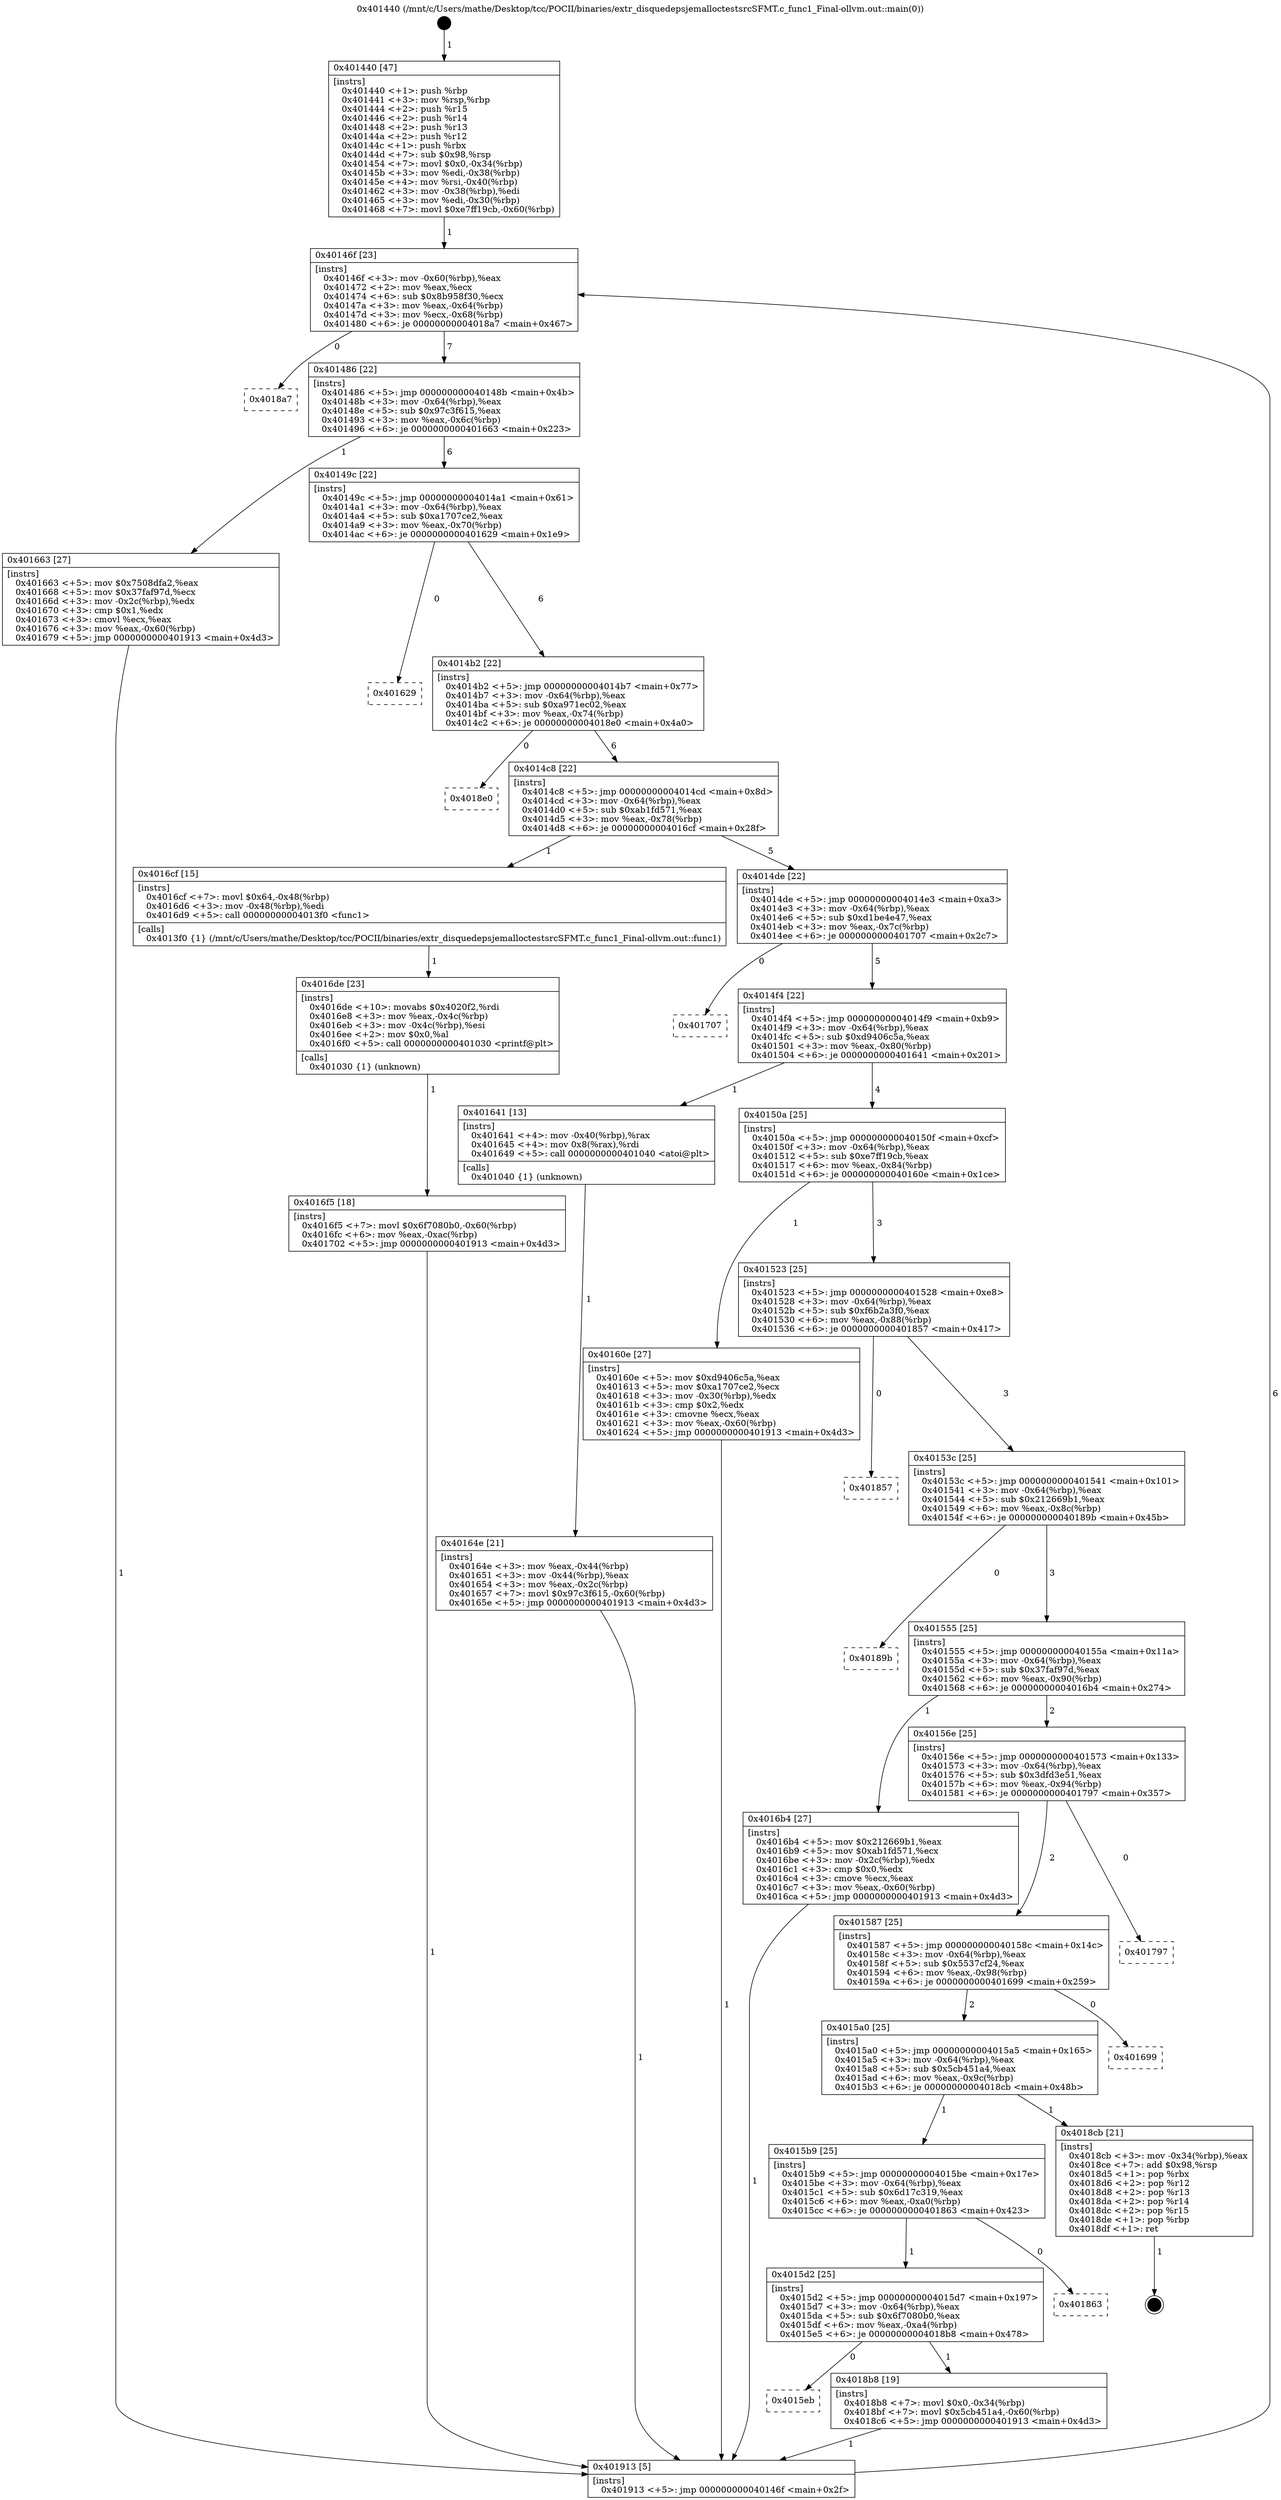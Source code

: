digraph "0x401440" {
  label = "0x401440 (/mnt/c/Users/mathe/Desktop/tcc/POCII/binaries/extr_disquedepsjemalloctestsrcSFMT.c_func1_Final-ollvm.out::main(0))"
  labelloc = "t"
  node[shape=record]

  Entry [label="",width=0.3,height=0.3,shape=circle,fillcolor=black,style=filled]
  "0x40146f" [label="{
     0x40146f [23]\l
     | [instrs]\l
     &nbsp;&nbsp;0x40146f \<+3\>: mov -0x60(%rbp),%eax\l
     &nbsp;&nbsp;0x401472 \<+2\>: mov %eax,%ecx\l
     &nbsp;&nbsp;0x401474 \<+6\>: sub $0x8b958f30,%ecx\l
     &nbsp;&nbsp;0x40147a \<+3\>: mov %eax,-0x64(%rbp)\l
     &nbsp;&nbsp;0x40147d \<+3\>: mov %ecx,-0x68(%rbp)\l
     &nbsp;&nbsp;0x401480 \<+6\>: je 00000000004018a7 \<main+0x467\>\l
  }"]
  "0x4018a7" [label="{
     0x4018a7\l
  }", style=dashed]
  "0x401486" [label="{
     0x401486 [22]\l
     | [instrs]\l
     &nbsp;&nbsp;0x401486 \<+5\>: jmp 000000000040148b \<main+0x4b\>\l
     &nbsp;&nbsp;0x40148b \<+3\>: mov -0x64(%rbp),%eax\l
     &nbsp;&nbsp;0x40148e \<+5\>: sub $0x97c3f615,%eax\l
     &nbsp;&nbsp;0x401493 \<+3\>: mov %eax,-0x6c(%rbp)\l
     &nbsp;&nbsp;0x401496 \<+6\>: je 0000000000401663 \<main+0x223\>\l
  }"]
  Exit [label="",width=0.3,height=0.3,shape=circle,fillcolor=black,style=filled,peripheries=2]
  "0x401663" [label="{
     0x401663 [27]\l
     | [instrs]\l
     &nbsp;&nbsp;0x401663 \<+5\>: mov $0x7508dfa2,%eax\l
     &nbsp;&nbsp;0x401668 \<+5\>: mov $0x37faf97d,%ecx\l
     &nbsp;&nbsp;0x40166d \<+3\>: mov -0x2c(%rbp),%edx\l
     &nbsp;&nbsp;0x401670 \<+3\>: cmp $0x1,%edx\l
     &nbsp;&nbsp;0x401673 \<+3\>: cmovl %ecx,%eax\l
     &nbsp;&nbsp;0x401676 \<+3\>: mov %eax,-0x60(%rbp)\l
     &nbsp;&nbsp;0x401679 \<+5\>: jmp 0000000000401913 \<main+0x4d3\>\l
  }"]
  "0x40149c" [label="{
     0x40149c [22]\l
     | [instrs]\l
     &nbsp;&nbsp;0x40149c \<+5\>: jmp 00000000004014a1 \<main+0x61\>\l
     &nbsp;&nbsp;0x4014a1 \<+3\>: mov -0x64(%rbp),%eax\l
     &nbsp;&nbsp;0x4014a4 \<+5\>: sub $0xa1707ce2,%eax\l
     &nbsp;&nbsp;0x4014a9 \<+3\>: mov %eax,-0x70(%rbp)\l
     &nbsp;&nbsp;0x4014ac \<+6\>: je 0000000000401629 \<main+0x1e9\>\l
  }"]
  "0x4015eb" [label="{
     0x4015eb\l
  }", style=dashed]
  "0x401629" [label="{
     0x401629\l
  }", style=dashed]
  "0x4014b2" [label="{
     0x4014b2 [22]\l
     | [instrs]\l
     &nbsp;&nbsp;0x4014b2 \<+5\>: jmp 00000000004014b7 \<main+0x77\>\l
     &nbsp;&nbsp;0x4014b7 \<+3\>: mov -0x64(%rbp),%eax\l
     &nbsp;&nbsp;0x4014ba \<+5\>: sub $0xa971ec02,%eax\l
     &nbsp;&nbsp;0x4014bf \<+3\>: mov %eax,-0x74(%rbp)\l
     &nbsp;&nbsp;0x4014c2 \<+6\>: je 00000000004018e0 \<main+0x4a0\>\l
  }"]
  "0x4018b8" [label="{
     0x4018b8 [19]\l
     | [instrs]\l
     &nbsp;&nbsp;0x4018b8 \<+7\>: movl $0x0,-0x34(%rbp)\l
     &nbsp;&nbsp;0x4018bf \<+7\>: movl $0x5cb451a4,-0x60(%rbp)\l
     &nbsp;&nbsp;0x4018c6 \<+5\>: jmp 0000000000401913 \<main+0x4d3\>\l
  }"]
  "0x4018e0" [label="{
     0x4018e0\l
  }", style=dashed]
  "0x4014c8" [label="{
     0x4014c8 [22]\l
     | [instrs]\l
     &nbsp;&nbsp;0x4014c8 \<+5\>: jmp 00000000004014cd \<main+0x8d\>\l
     &nbsp;&nbsp;0x4014cd \<+3\>: mov -0x64(%rbp),%eax\l
     &nbsp;&nbsp;0x4014d0 \<+5\>: sub $0xab1fd571,%eax\l
     &nbsp;&nbsp;0x4014d5 \<+3\>: mov %eax,-0x78(%rbp)\l
     &nbsp;&nbsp;0x4014d8 \<+6\>: je 00000000004016cf \<main+0x28f\>\l
  }"]
  "0x4015d2" [label="{
     0x4015d2 [25]\l
     | [instrs]\l
     &nbsp;&nbsp;0x4015d2 \<+5\>: jmp 00000000004015d7 \<main+0x197\>\l
     &nbsp;&nbsp;0x4015d7 \<+3\>: mov -0x64(%rbp),%eax\l
     &nbsp;&nbsp;0x4015da \<+5\>: sub $0x6f7080b0,%eax\l
     &nbsp;&nbsp;0x4015df \<+6\>: mov %eax,-0xa4(%rbp)\l
     &nbsp;&nbsp;0x4015e5 \<+6\>: je 00000000004018b8 \<main+0x478\>\l
  }"]
  "0x4016cf" [label="{
     0x4016cf [15]\l
     | [instrs]\l
     &nbsp;&nbsp;0x4016cf \<+7\>: movl $0x64,-0x48(%rbp)\l
     &nbsp;&nbsp;0x4016d6 \<+3\>: mov -0x48(%rbp),%edi\l
     &nbsp;&nbsp;0x4016d9 \<+5\>: call 00000000004013f0 \<func1\>\l
     | [calls]\l
     &nbsp;&nbsp;0x4013f0 \{1\} (/mnt/c/Users/mathe/Desktop/tcc/POCII/binaries/extr_disquedepsjemalloctestsrcSFMT.c_func1_Final-ollvm.out::func1)\l
  }"]
  "0x4014de" [label="{
     0x4014de [22]\l
     | [instrs]\l
     &nbsp;&nbsp;0x4014de \<+5\>: jmp 00000000004014e3 \<main+0xa3\>\l
     &nbsp;&nbsp;0x4014e3 \<+3\>: mov -0x64(%rbp),%eax\l
     &nbsp;&nbsp;0x4014e6 \<+5\>: sub $0xd1be4e47,%eax\l
     &nbsp;&nbsp;0x4014eb \<+3\>: mov %eax,-0x7c(%rbp)\l
     &nbsp;&nbsp;0x4014ee \<+6\>: je 0000000000401707 \<main+0x2c7\>\l
  }"]
  "0x401863" [label="{
     0x401863\l
  }", style=dashed]
  "0x401707" [label="{
     0x401707\l
  }", style=dashed]
  "0x4014f4" [label="{
     0x4014f4 [22]\l
     | [instrs]\l
     &nbsp;&nbsp;0x4014f4 \<+5\>: jmp 00000000004014f9 \<main+0xb9\>\l
     &nbsp;&nbsp;0x4014f9 \<+3\>: mov -0x64(%rbp),%eax\l
     &nbsp;&nbsp;0x4014fc \<+5\>: sub $0xd9406c5a,%eax\l
     &nbsp;&nbsp;0x401501 \<+3\>: mov %eax,-0x80(%rbp)\l
     &nbsp;&nbsp;0x401504 \<+6\>: je 0000000000401641 \<main+0x201\>\l
  }"]
  "0x4015b9" [label="{
     0x4015b9 [25]\l
     | [instrs]\l
     &nbsp;&nbsp;0x4015b9 \<+5\>: jmp 00000000004015be \<main+0x17e\>\l
     &nbsp;&nbsp;0x4015be \<+3\>: mov -0x64(%rbp),%eax\l
     &nbsp;&nbsp;0x4015c1 \<+5\>: sub $0x6d17c319,%eax\l
     &nbsp;&nbsp;0x4015c6 \<+6\>: mov %eax,-0xa0(%rbp)\l
     &nbsp;&nbsp;0x4015cc \<+6\>: je 0000000000401863 \<main+0x423\>\l
  }"]
  "0x401641" [label="{
     0x401641 [13]\l
     | [instrs]\l
     &nbsp;&nbsp;0x401641 \<+4\>: mov -0x40(%rbp),%rax\l
     &nbsp;&nbsp;0x401645 \<+4\>: mov 0x8(%rax),%rdi\l
     &nbsp;&nbsp;0x401649 \<+5\>: call 0000000000401040 \<atoi@plt\>\l
     | [calls]\l
     &nbsp;&nbsp;0x401040 \{1\} (unknown)\l
  }"]
  "0x40150a" [label="{
     0x40150a [25]\l
     | [instrs]\l
     &nbsp;&nbsp;0x40150a \<+5\>: jmp 000000000040150f \<main+0xcf\>\l
     &nbsp;&nbsp;0x40150f \<+3\>: mov -0x64(%rbp),%eax\l
     &nbsp;&nbsp;0x401512 \<+5\>: sub $0xe7ff19cb,%eax\l
     &nbsp;&nbsp;0x401517 \<+6\>: mov %eax,-0x84(%rbp)\l
     &nbsp;&nbsp;0x40151d \<+6\>: je 000000000040160e \<main+0x1ce\>\l
  }"]
  "0x4018cb" [label="{
     0x4018cb [21]\l
     | [instrs]\l
     &nbsp;&nbsp;0x4018cb \<+3\>: mov -0x34(%rbp),%eax\l
     &nbsp;&nbsp;0x4018ce \<+7\>: add $0x98,%rsp\l
     &nbsp;&nbsp;0x4018d5 \<+1\>: pop %rbx\l
     &nbsp;&nbsp;0x4018d6 \<+2\>: pop %r12\l
     &nbsp;&nbsp;0x4018d8 \<+2\>: pop %r13\l
     &nbsp;&nbsp;0x4018da \<+2\>: pop %r14\l
     &nbsp;&nbsp;0x4018dc \<+2\>: pop %r15\l
     &nbsp;&nbsp;0x4018de \<+1\>: pop %rbp\l
     &nbsp;&nbsp;0x4018df \<+1\>: ret\l
  }"]
  "0x40160e" [label="{
     0x40160e [27]\l
     | [instrs]\l
     &nbsp;&nbsp;0x40160e \<+5\>: mov $0xd9406c5a,%eax\l
     &nbsp;&nbsp;0x401613 \<+5\>: mov $0xa1707ce2,%ecx\l
     &nbsp;&nbsp;0x401618 \<+3\>: mov -0x30(%rbp),%edx\l
     &nbsp;&nbsp;0x40161b \<+3\>: cmp $0x2,%edx\l
     &nbsp;&nbsp;0x40161e \<+3\>: cmovne %ecx,%eax\l
     &nbsp;&nbsp;0x401621 \<+3\>: mov %eax,-0x60(%rbp)\l
     &nbsp;&nbsp;0x401624 \<+5\>: jmp 0000000000401913 \<main+0x4d3\>\l
  }"]
  "0x401523" [label="{
     0x401523 [25]\l
     | [instrs]\l
     &nbsp;&nbsp;0x401523 \<+5\>: jmp 0000000000401528 \<main+0xe8\>\l
     &nbsp;&nbsp;0x401528 \<+3\>: mov -0x64(%rbp),%eax\l
     &nbsp;&nbsp;0x40152b \<+5\>: sub $0xf6b2a3f0,%eax\l
     &nbsp;&nbsp;0x401530 \<+6\>: mov %eax,-0x88(%rbp)\l
     &nbsp;&nbsp;0x401536 \<+6\>: je 0000000000401857 \<main+0x417\>\l
  }"]
  "0x401913" [label="{
     0x401913 [5]\l
     | [instrs]\l
     &nbsp;&nbsp;0x401913 \<+5\>: jmp 000000000040146f \<main+0x2f\>\l
  }"]
  "0x401440" [label="{
     0x401440 [47]\l
     | [instrs]\l
     &nbsp;&nbsp;0x401440 \<+1\>: push %rbp\l
     &nbsp;&nbsp;0x401441 \<+3\>: mov %rsp,%rbp\l
     &nbsp;&nbsp;0x401444 \<+2\>: push %r15\l
     &nbsp;&nbsp;0x401446 \<+2\>: push %r14\l
     &nbsp;&nbsp;0x401448 \<+2\>: push %r13\l
     &nbsp;&nbsp;0x40144a \<+2\>: push %r12\l
     &nbsp;&nbsp;0x40144c \<+1\>: push %rbx\l
     &nbsp;&nbsp;0x40144d \<+7\>: sub $0x98,%rsp\l
     &nbsp;&nbsp;0x401454 \<+7\>: movl $0x0,-0x34(%rbp)\l
     &nbsp;&nbsp;0x40145b \<+3\>: mov %edi,-0x38(%rbp)\l
     &nbsp;&nbsp;0x40145e \<+4\>: mov %rsi,-0x40(%rbp)\l
     &nbsp;&nbsp;0x401462 \<+3\>: mov -0x38(%rbp),%edi\l
     &nbsp;&nbsp;0x401465 \<+3\>: mov %edi,-0x30(%rbp)\l
     &nbsp;&nbsp;0x401468 \<+7\>: movl $0xe7ff19cb,-0x60(%rbp)\l
  }"]
  "0x40164e" [label="{
     0x40164e [21]\l
     | [instrs]\l
     &nbsp;&nbsp;0x40164e \<+3\>: mov %eax,-0x44(%rbp)\l
     &nbsp;&nbsp;0x401651 \<+3\>: mov -0x44(%rbp),%eax\l
     &nbsp;&nbsp;0x401654 \<+3\>: mov %eax,-0x2c(%rbp)\l
     &nbsp;&nbsp;0x401657 \<+7\>: movl $0x97c3f615,-0x60(%rbp)\l
     &nbsp;&nbsp;0x40165e \<+5\>: jmp 0000000000401913 \<main+0x4d3\>\l
  }"]
  "0x4015a0" [label="{
     0x4015a0 [25]\l
     | [instrs]\l
     &nbsp;&nbsp;0x4015a0 \<+5\>: jmp 00000000004015a5 \<main+0x165\>\l
     &nbsp;&nbsp;0x4015a5 \<+3\>: mov -0x64(%rbp),%eax\l
     &nbsp;&nbsp;0x4015a8 \<+5\>: sub $0x5cb451a4,%eax\l
     &nbsp;&nbsp;0x4015ad \<+6\>: mov %eax,-0x9c(%rbp)\l
     &nbsp;&nbsp;0x4015b3 \<+6\>: je 00000000004018cb \<main+0x48b\>\l
  }"]
  "0x401857" [label="{
     0x401857\l
  }", style=dashed]
  "0x40153c" [label="{
     0x40153c [25]\l
     | [instrs]\l
     &nbsp;&nbsp;0x40153c \<+5\>: jmp 0000000000401541 \<main+0x101\>\l
     &nbsp;&nbsp;0x401541 \<+3\>: mov -0x64(%rbp),%eax\l
     &nbsp;&nbsp;0x401544 \<+5\>: sub $0x212669b1,%eax\l
     &nbsp;&nbsp;0x401549 \<+6\>: mov %eax,-0x8c(%rbp)\l
     &nbsp;&nbsp;0x40154f \<+6\>: je 000000000040189b \<main+0x45b\>\l
  }"]
  "0x401699" [label="{
     0x401699\l
  }", style=dashed]
  "0x40189b" [label="{
     0x40189b\l
  }", style=dashed]
  "0x401555" [label="{
     0x401555 [25]\l
     | [instrs]\l
     &nbsp;&nbsp;0x401555 \<+5\>: jmp 000000000040155a \<main+0x11a\>\l
     &nbsp;&nbsp;0x40155a \<+3\>: mov -0x64(%rbp),%eax\l
     &nbsp;&nbsp;0x40155d \<+5\>: sub $0x37faf97d,%eax\l
     &nbsp;&nbsp;0x401562 \<+6\>: mov %eax,-0x90(%rbp)\l
     &nbsp;&nbsp;0x401568 \<+6\>: je 00000000004016b4 \<main+0x274\>\l
  }"]
  "0x401587" [label="{
     0x401587 [25]\l
     | [instrs]\l
     &nbsp;&nbsp;0x401587 \<+5\>: jmp 000000000040158c \<main+0x14c\>\l
     &nbsp;&nbsp;0x40158c \<+3\>: mov -0x64(%rbp),%eax\l
     &nbsp;&nbsp;0x40158f \<+5\>: sub $0x5537cf24,%eax\l
     &nbsp;&nbsp;0x401594 \<+6\>: mov %eax,-0x98(%rbp)\l
     &nbsp;&nbsp;0x40159a \<+6\>: je 0000000000401699 \<main+0x259\>\l
  }"]
  "0x4016b4" [label="{
     0x4016b4 [27]\l
     | [instrs]\l
     &nbsp;&nbsp;0x4016b4 \<+5\>: mov $0x212669b1,%eax\l
     &nbsp;&nbsp;0x4016b9 \<+5\>: mov $0xab1fd571,%ecx\l
     &nbsp;&nbsp;0x4016be \<+3\>: mov -0x2c(%rbp),%edx\l
     &nbsp;&nbsp;0x4016c1 \<+3\>: cmp $0x0,%edx\l
     &nbsp;&nbsp;0x4016c4 \<+3\>: cmove %ecx,%eax\l
     &nbsp;&nbsp;0x4016c7 \<+3\>: mov %eax,-0x60(%rbp)\l
     &nbsp;&nbsp;0x4016ca \<+5\>: jmp 0000000000401913 \<main+0x4d3\>\l
  }"]
  "0x40156e" [label="{
     0x40156e [25]\l
     | [instrs]\l
     &nbsp;&nbsp;0x40156e \<+5\>: jmp 0000000000401573 \<main+0x133\>\l
     &nbsp;&nbsp;0x401573 \<+3\>: mov -0x64(%rbp),%eax\l
     &nbsp;&nbsp;0x401576 \<+5\>: sub $0x3dfd3e51,%eax\l
     &nbsp;&nbsp;0x40157b \<+6\>: mov %eax,-0x94(%rbp)\l
     &nbsp;&nbsp;0x401581 \<+6\>: je 0000000000401797 \<main+0x357\>\l
  }"]
  "0x4016de" [label="{
     0x4016de [23]\l
     | [instrs]\l
     &nbsp;&nbsp;0x4016de \<+10\>: movabs $0x4020f2,%rdi\l
     &nbsp;&nbsp;0x4016e8 \<+3\>: mov %eax,-0x4c(%rbp)\l
     &nbsp;&nbsp;0x4016eb \<+3\>: mov -0x4c(%rbp),%esi\l
     &nbsp;&nbsp;0x4016ee \<+2\>: mov $0x0,%al\l
     &nbsp;&nbsp;0x4016f0 \<+5\>: call 0000000000401030 \<printf@plt\>\l
     | [calls]\l
     &nbsp;&nbsp;0x401030 \{1\} (unknown)\l
  }"]
  "0x4016f5" [label="{
     0x4016f5 [18]\l
     | [instrs]\l
     &nbsp;&nbsp;0x4016f5 \<+7\>: movl $0x6f7080b0,-0x60(%rbp)\l
     &nbsp;&nbsp;0x4016fc \<+6\>: mov %eax,-0xac(%rbp)\l
     &nbsp;&nbsp;0x401702 \<+5\>: jmp 0000000000401913 \<main+0x4d3\>\l
  }"]
  "0x401797" [label="{
     0x401797\l
  }", style=dashed]
  Entry -> "0x401440" [label=" 1"]
  "0x40146f" -> "0x4018a7" [label=" 0"]
  "0x40146f" -> "0x401486" [label=" 7"]
  "0x4018cb" -> Exit [label=" 1"]
  "0x401486" -> "0x401663" [label=" 1"]
  "0x401486" -> "0x40149c" [label=" 6"]
  "0x4018b8" -> "0x401913" [label=" 1"]
  "0x40149c" -> "0x401629" [label=" 0"]
  "0x40149c" -> "0x4014b2" [label=" 6"]
  "0x4015d2" -> "0x4015eb" [label=" 0"]
  "0x4014b2" -> "0x4018e0" [label=" 0"]
  "0x4014b2" -> "0x4014c8" [label=" 6"]
  "0x4015d2" -> "0x4018b8" [label=" 1"]
  "0x4014c8" -> "0x4016cf" [label=" 1"]
  "0x4014c8" -> "0x4014de" [label=" 5"]
  "0x4015b9" -> "0x4015d2" [label=" 1"]
  "0x4014de" -> "0x401707" [label=" 0"]
  "0x4014de" -> "0x4014f4" [label=" 5"]
  "0x4015b9" -> "0x401863" [label=" 0"]
  "0x4014f4" -> "0x401641" [label=" 1"]
  "0x4014f4" -> "0x40150a" [label=" 4"]
  "0x4015a0" -> "0x4015b9" [label=" 1"]
  "0x40150a" -> "0x40160e" [label=" 1"]
  "0x40150a" -> "0x401523" [label=" 3"]
  "0x40160e" -> "0x401913" [label=" 1"]
  "0x401440" -> "0x40146f" [label=" 1"]
  "0x401913" -> "0x40146f" [label=" 6"]
  "0x401641" -> "0x40164e" [label=" 1"]
  "0x40164e" -> "0x401913" [label=" 1"]
  "0x401663" -> "0x401913" [label=" 1"]
  "0x4015a0" -> "0x4018cb" [label=" 1"]
  "0x401523" -> "0x401857" [label=" 0"]
  "0x401523" -> "0x40153c" [label=" 3"]
  "0x401587" -> "0x4015a0" [label=" 2"]
  "0x40153c" -> "0x40189b" [label=" 0"]
  "0x40153c" -> "0x401555" [label=" 3"]
  "0x401587" -> "0x401699" [label=" 0"]
  "0x401555" -> "0x4016b4" [label=" 1"]
  "0x401555" -> "0x40156e" [label=" 2"]
  "0x4016b4" -> "0x401913" [label=" 1"]
  "0x4016cf" -> "0x4016de" [label=" 1"]
  "0x4016de" -> "0x4016f5" [label=" 1"]
  "0x4016f5" -> "0x401913" [label=" 1"]
  "0x40156e" -> "0x401587" [label=" 2"]
  "0x40156e" -> "0x401797" [label=" 0"]
}
